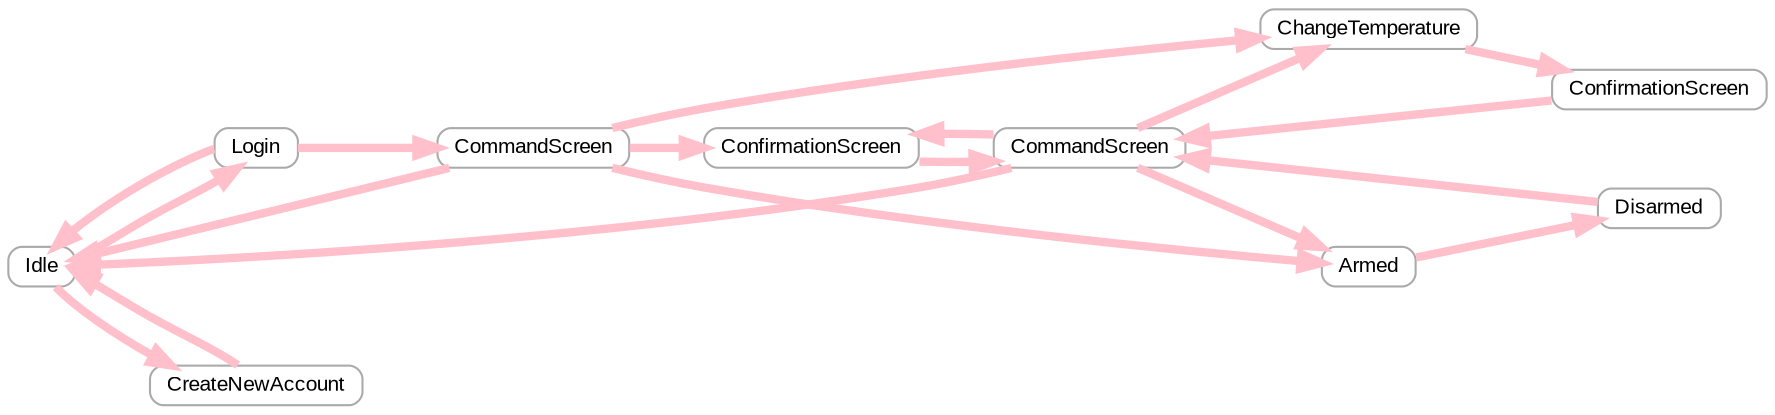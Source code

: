 digraph "Idle" {
  rankdir=LR
  node [shape=Mrecord, color="#AAAAAA", fontname="Arial", fontsize=10, height=0.02, width=0.02]
  edge [color=pink, len=0.5, penwidth=4.0, fontname="Arial", fontsize=12, fontcolor="#AA00CC"]

  Idle [label=Idle]
 Idle -> LoginDefault
  LoginDefault [label=Login]
 LoginDefault -> CommandScreenLogin_OK
  CommandScreenLogin_OK [label=CommandScreen]
 CommandScreenLogin_OK -> ArmedDefault
  ArmedDefault [label=Armed]
 ArmedDefault -> DisarmedDefault
  DisarmedDefault [label=Disarmed]
 DisarmedDefault -> CommandScreenDefault
  CommandScreenDefault [label=CommandScreen]
 CommandScreenDefault -> ArmedDefault
  ArmedDefault [label=Armed]

 CommandScreenDefault -> ChangeTemperatureDefault
  ChangeTemperatureDefault [label=ChangeTemperature]
 ChangeTemperatureDefault -> ConfirmationScreenOK
  ConfirmationScreenOK [label=ConfirmationScreen]
 ConfirmationScreenOK -> CommandScreenDefault
  CommandScreenDefault [label=CommandScreen]



 CommandScreenDefault -> ConfirmationScreenNOK
  ConfirmationScreenNOK [label=ConfirmationScreen]
 ConfirmationScreenNOK -> CommandScreenDefault
  CommandScreenDefault [label=CommandScreen]


 CommandScreenDefault -> Idle
  Idle [label=Idle]




 CommandScreenLogin_OK -> ChangeTemperatureDefault
  ChangeTemperatureDefault [label=ChangeTemperature]

 CommandScreenLogin_OK -> ConfirmationScreenNOK
  ConfirmationScreenNOK [label=ConfirmationScreen]

 CommandScreenLogin_OK -> Idle
  Idle [label=Idle]


 LoginDefault -> Idle
  Idle [label=Idle]


 Idle -> CreateNewAccountDefault
  CreateNewAccountDefault [label=CreateNewAccount]
 CreateNewAccountDefault -> Idle
  Idle [label=Idle]



}
